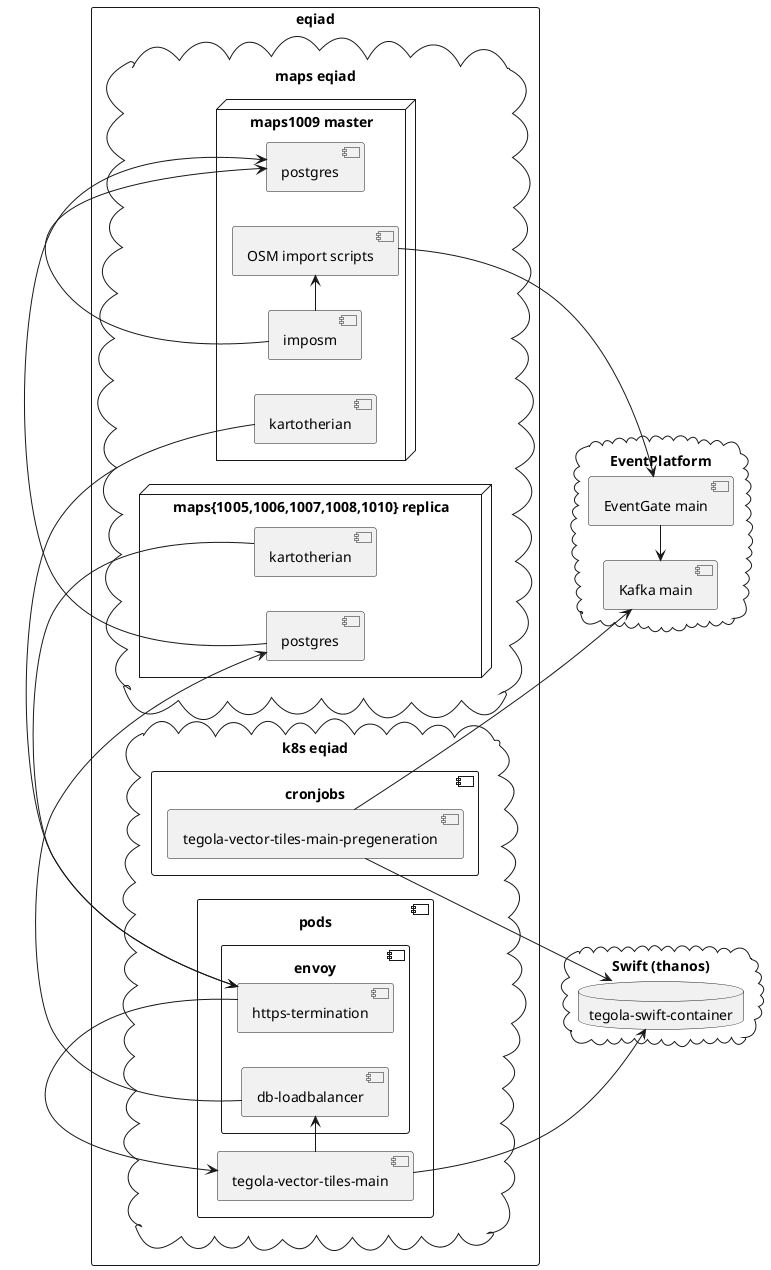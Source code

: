 @startuml maps-v2-deployment-infra

left to right direction

rectangle eqiad {
    cloud "k8s eqiad" {
        component pods as podseqiad {
            [tegola-vector-tiles-main] as tegolaeqiad
            component envoy as envoyeqiad {
                [https-termination] as httpseqiad
                [db-loadbalancer] as dbloadbalancereqiad
            }
        }
        component cronjobs as cronjobseqiad {
            [tegola-vector-tiles-main-pregeneration] as tegolacroneqiad
        }
    }

    cloud "maps eqiad" {
        node "maps1009 master" as mapsmastereqiad {
            component postgres as postgresmastereqiad
            component imposm as imposmeqiad
            component kartotherian as kartotherianeqiadmaster
            component "OSM import scripts" as osmimporteqiad
        }
        node "maps{1005,1006,1007,1008,1010} replica" as mapsreplicaeqiad {
            component postgres as postgresreplicaeqiad
            component kartotherian as kartotherianreplicaeqiad
        }
    }

}


cloud "EventPlatform" {
    [EventGate main] as eventgate
    [Kafka main] as kafka
}

cloud "Swift (thanos)" {
    database "tegola-swift-container" as tegolaswiftcontainer
}

eventgate -> kafka

imposmeqiad -> postgresmastereqiad
imposmeqiad -> osmimporteqiad
osmimporteqiad -> eventgate
kartotherianeqiadmaster -> httpseqiad
kartotherianreplicaeqiad -> httpseqiad
httpseqiad -> tegolaeqiad
tegolaeqiad -> dbloadbalancereqiad
tegolaeqiad -> tegolaswiftcontainer
dbloadbalancereqiad -> postgresreplicaeqiad
postgresreplicaeqiad -> postgresmastereqiad
tegolacroneqiad --> kafka
tegolacroneqiad --> tegolaswiftcontainer

@enduml